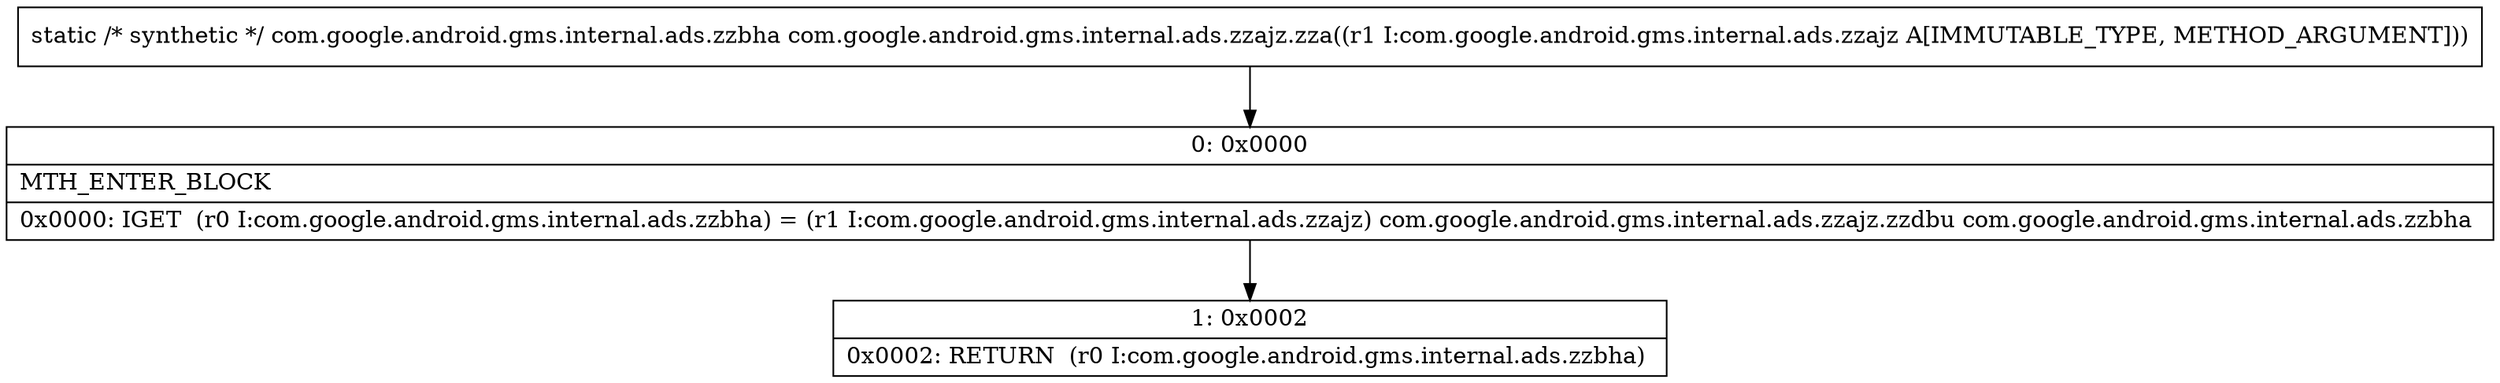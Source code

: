 digraph "CFG forcom.google.android.gms.internal.ads.zzajz.zza(Lcom\/google\/android\/gms\/internal\/ads\/zzajz;)Lcom\/google\/android\/gms\/internal\/ads\/zzbha;" {
Node_0 [shape=record,label="{0\:\ 0x0000|MTH_ENTER_BLOCK\l|0x0000: IGET  (r0 I:com.google.android.gms.internal.ads.zzbha) = (r1 I:com.google.android.gms.internal.ads.zzajz) com.google.android.gms.internal.ads.zzajz.zzdbu com.google.android.gms.internal.ads.zzbha \l}"];
Node_1 [shape=record,label="{1\:\ 0x0002|0x0002: RETURN  (r0 I:com.google.android.gms.internal.ads.zzbha) \l}"];
MethodNode[shape=record,label="{static \/* synthetic *\/ com.google.android.gms.internal.ads.zzbha com.google.android.gms.internal.ads.zzajz.zza((r1 I:com.google.android.gms.internal.ads.zzajz A[IMMUTABLE_TYPE, METHOD_ARGUMENT])) }"];
MethodNode -> Node_0;
Node_0 -> Node_1;
}

